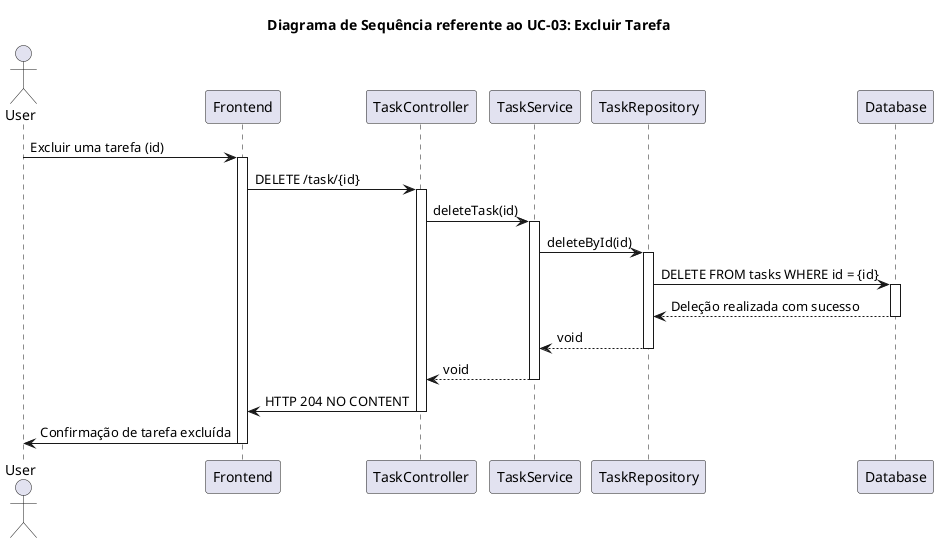 @startuml diagramaSequenciaUC03

title Diagrama de Sequência referente ao UC-03: Excluir Tarefa

actor User
participant Frontend
participant TaskController
participant TaskService
participant TaskRepository
participant Database

User -> Frontend: Excluir uma tarefa (id)
activate Frontend
Frontend -> TaskController: DELETE /task/{id}
activate TaskController
TaskController -> TaskService: deleteTask(id)
activate TaskService
TaskService -> TaskRepository: deleteById(id)
activate TaskRepository
TaskRepository -> Database: DELETE FROM tasks WHERE id = {id}
activate Database
Database --> TaskRepository: Deleção realizada com sucesso
deactivate Database
TaskRepository --> TaskService: void
deactivate TaskRepository
TaskService --> TaskController: void
deactivate TaskService
TaskController -> Frontend: HTTP 204 NO CONTENT
deactivate TaskController
Frontend -> User: Confirmação de tarefa excluída
deactivate Frontend

@enduml
